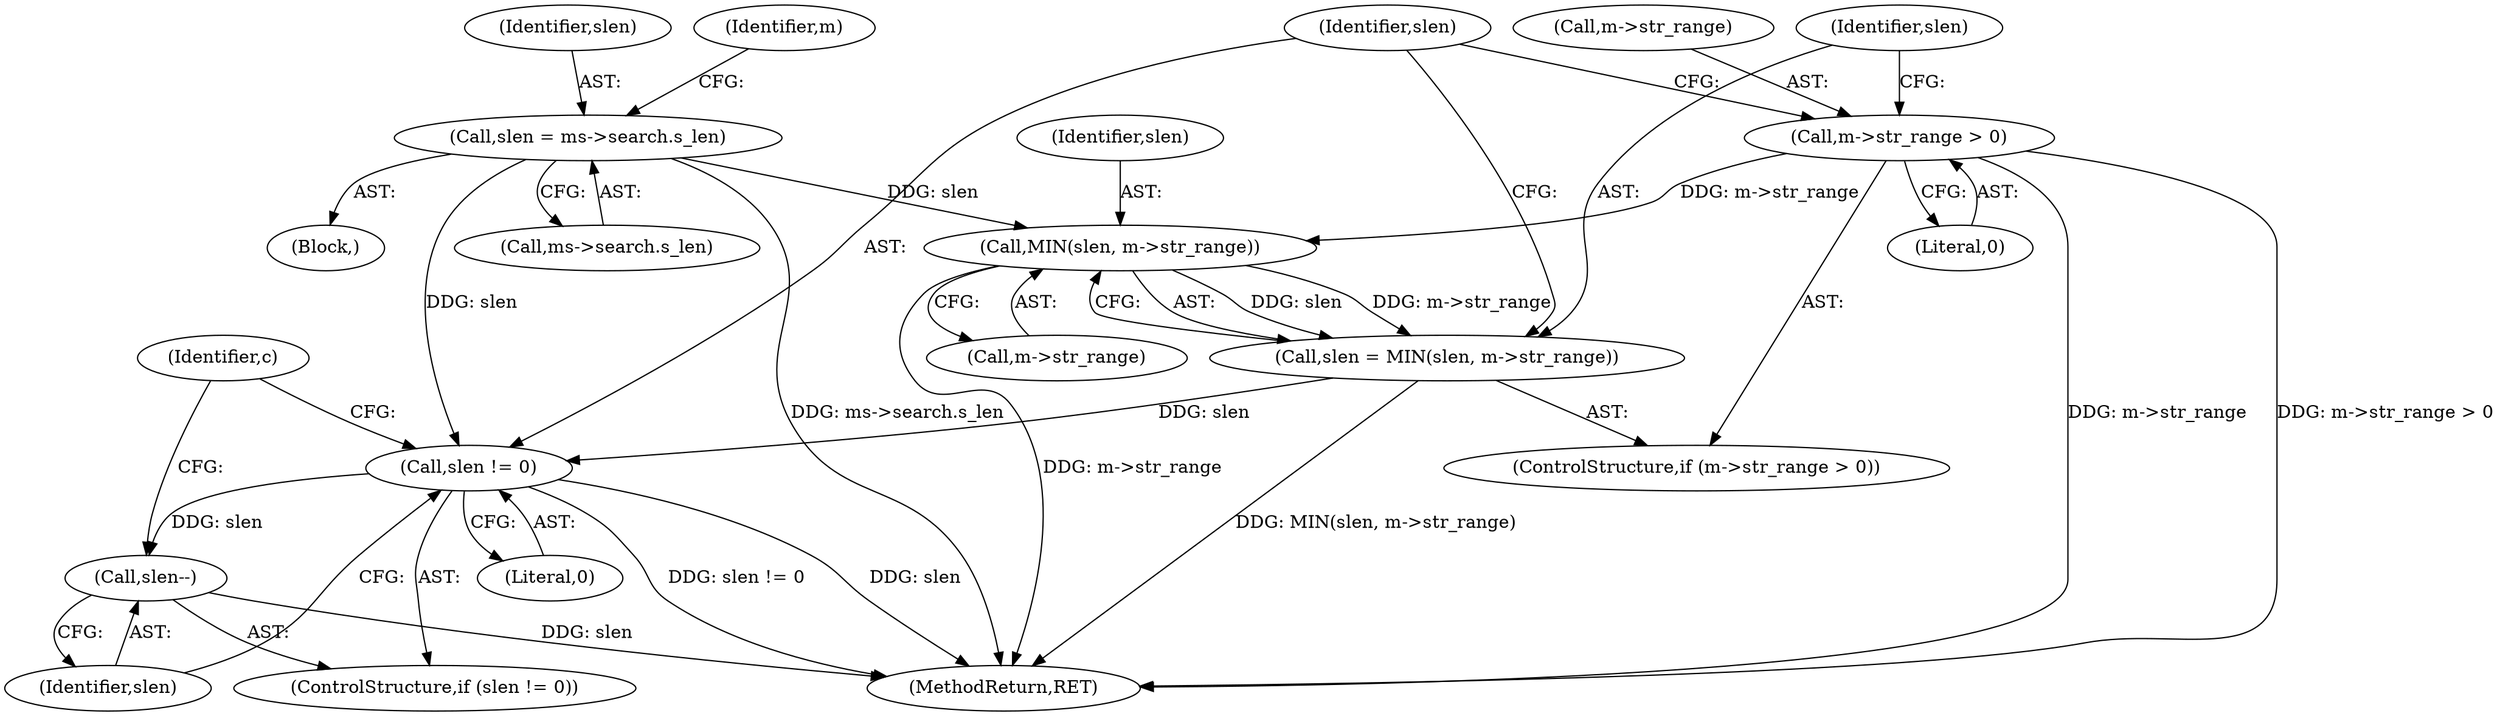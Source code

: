 digraph "0_file_4a284c89d6ef11aca34da65da7d673050a5ea320_1@pointer" {
"1000541" [label="(Call,MIN(slen, m->str_range))"];
"1000526" [label="(Call,slen = ms->search.s_len)"];
"1000534" [label="(Call,m->str_range > 0)"];
"1000539" [label="(Call,slen = MIN(slen, m->str_range))"];
"1000547" [label="(Call,slen != 0)"];
"1000550" [label="(Call,slen--)"];
"1000553" [label="(Identifier,c)"];
"1000994" [label="(MethodReturn,RET)"];
"1000548" [label="(Identifier,slen)"];
"1000550" [label="(Call,slen--)"];
"1000528" [label="(Call,ms->search.s_len)"];
"1000533" [label="(ControlStructure,if (m->str_range > 0))"];
"1000526" [label="(Call,slen = ms->search.s_len)"];
"1000527" [label="(Identifier,slen)"];
"1000542" [label="(Identifier,slen)"];
"1000551" [label="(Identifier,slen)"];
"1000522" [label="(Block,)"];
"1000543" [label="(Call,m->str_range)"];
"1000538" [label="(Literal,0)"];
"1000541" [label="(Call,MIN(slen, m->str_range))"];
"1000549" [label="(Literal,0)"];
"1000546" [label="(ControlStructure,if (slen != 0))"];
"1000536" [label="(Identifier,m)"];
"1000535" [label="(Call,m->str_range)"];
"1000534" [label="(Call,m->str_range > 0)"];
"1000540" [label="(Identifier,slen)"];
"1000547" [label="(Call,slen != 0)"];
"1000539" [label="(Call,slen = MIN(slen, m->str_range))"];
"1000541" -> "1000539"  [label="AST: "];
"1000541" -> "1000543"  [label="CFG: "];
"1000542" -> "1000541"  [label="AST: "];
"1000543" -> "1000541"  [label="AST: "];
"1000539" -> "1000541"  [label="CFG: "];
"1000541" -> "1000994"  [label="DDG: m->str_range"];
"1000541" -> "1000539"  [label="DDG: slen"];
"1000541" -> "1000539"  [label="DDG: m->str_range"];
"1000526" -> "1000541"  [label="DDG: slen"];
"1000534" -> "1000541"  [label="DDG: m->str_range"];
"1000526" -> "1000522"  [label="AST: "];
"1000526" -> "1000528"  [label="CFG: "];
"1000527" -> "1000526"  [label="AST: "];
"1000528" -> "1000526"  [label="AST: "];
"1000536" -> "1000526"  [label="CFG: "];
"1000526" -> "1000994"  [label="DDG: ms->search.s_len"];
"1000526" -> "1000547"  [label="DDG: slen"];
"1000534" -> "1000533"  [label="AST: "];
"1000534" -> "1000538"  [label="CFG: "];
"1000535" -> "1000534"  [label="AST: "];
"1000538" -> "1000534"  [label="AST: "];
"1000540" -> "1000534"  [label="CFG: "];
"1000548" -> "1000534"  [label="CFG: "];
"1000534" -> "1000994"  [label="DDG: m->str_range > 0"];
"1000534" -> "1000994"  [label="DDG: m->str_range"];
"1000539" -> "1000533"  [label="AST: "];
"1000540" -> "1000539"  [label="AST: "];
"1000548" -> "1000539"  [label="CFG: "];
"1000539" -> "1000994"  [label="DDG: MIN(slen, m->str_range)"];
"1000539" -> "1000547"  [label="DDG: slen"];
"1000547" -> "1000546"  [label="AST: "];
"1000547" -> "1000549"  [label="CFG: "];
"1000548" -> "1000547"  [label="AST: "];
"1000549" -> "1000547"  [label="AST: "];
"1000551" -> "1000547"  [label="CFG: "];
"1000553" -> "1000547"  [label="CFG: "];
"1000547" -> "1000994"  [label="DDG: slen"];
"1000547" -> "1000994"  [label="DDG: slen != 0"];
"1000547" -> "1000550"  [label="DDG: slen"];
"1000550" -> "1000546"  [label="AST: "];
"1000550" -> "1000551"  [label="CFG: "];
"1000551" -> "1000550"  [label="AST: "];
"1000553" -> "1000550"  [label="CFG: "];
"1000550" -> "1000994"  [label="DDG: slen"];
}

